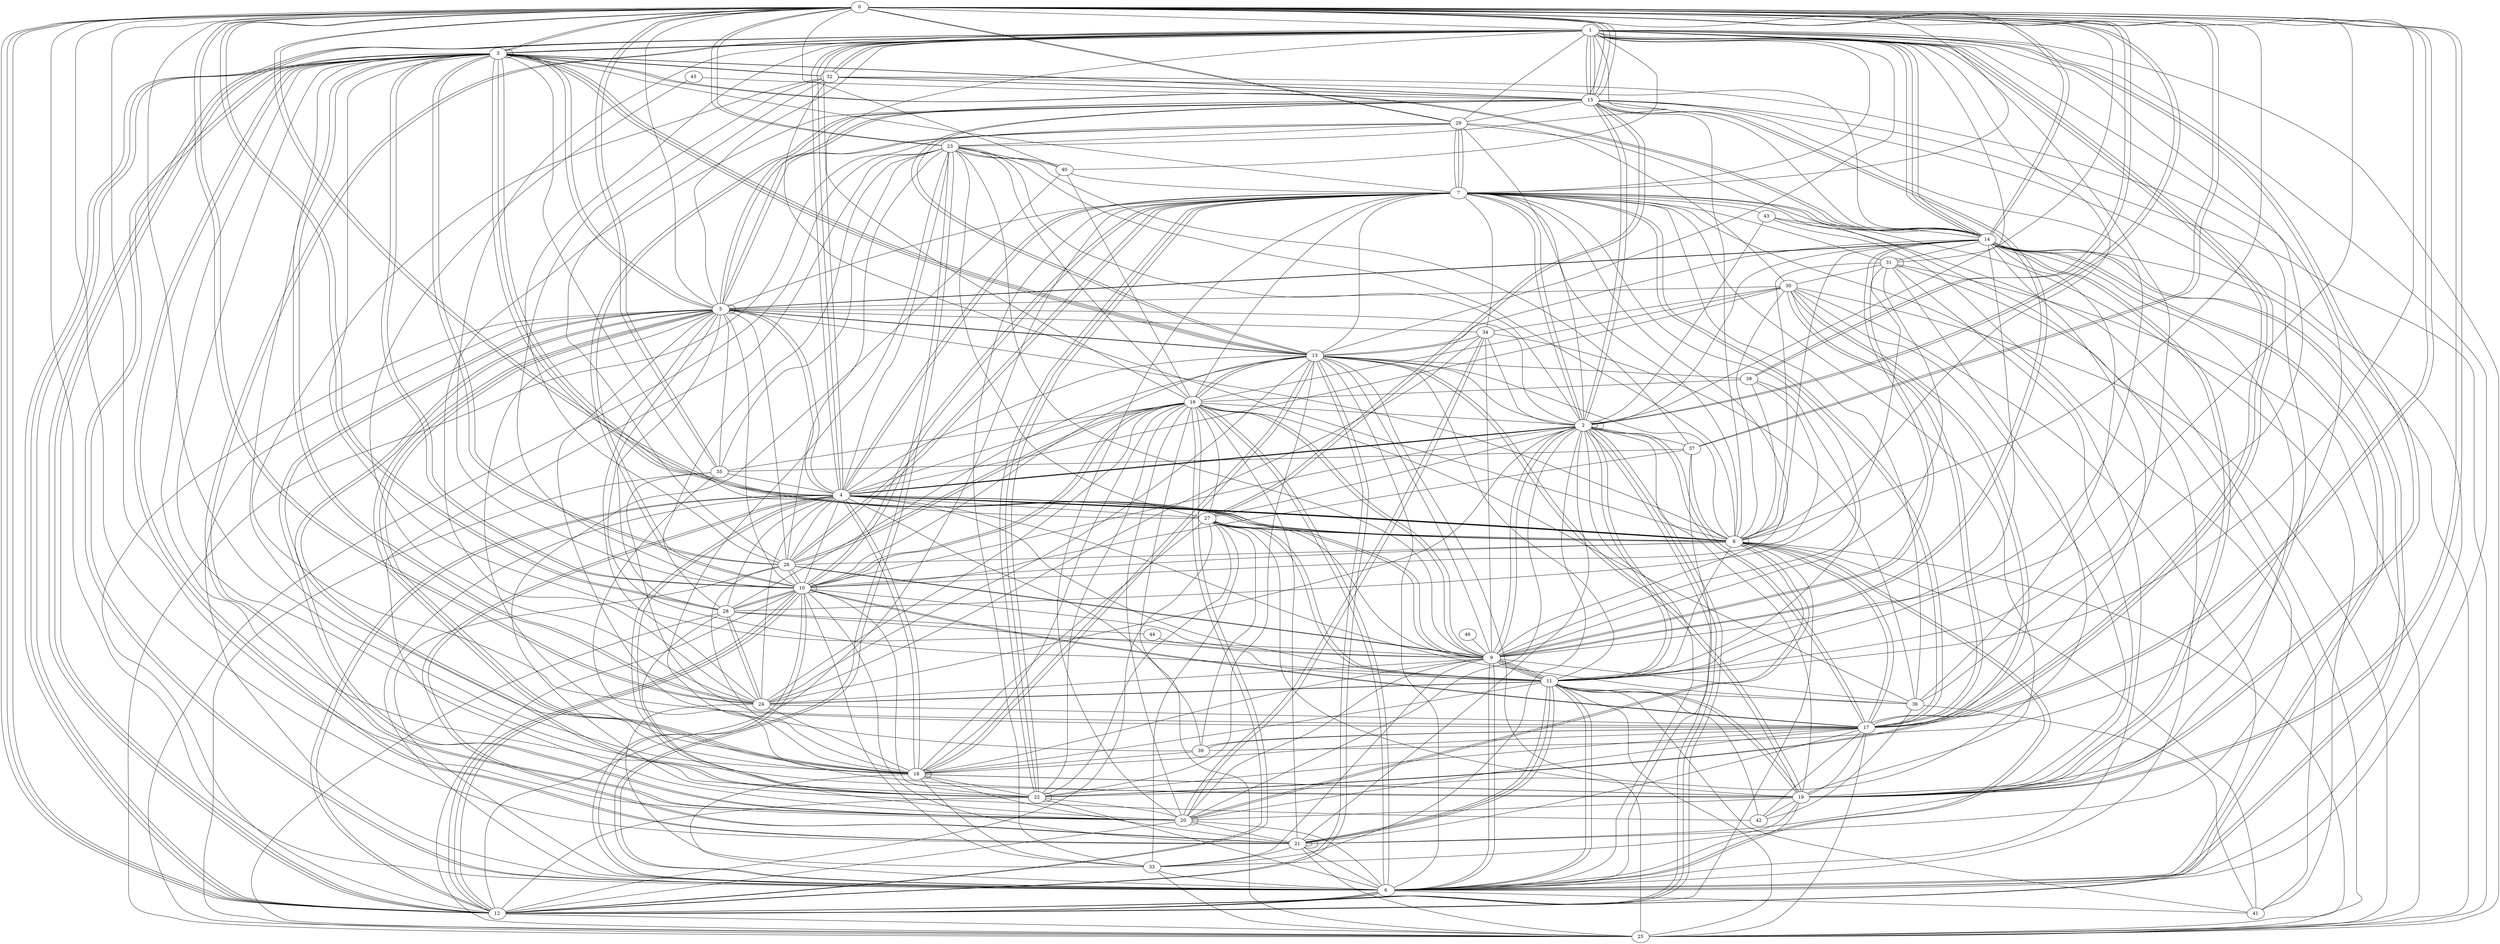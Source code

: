 graph G {
0;
1;
2;
3;
4;
5;
6;
7;
8;
9;
10;
11;
12;
13;
14;
15;
16;
17;
18;
19;
20;
21;
22;
23;
24;
25;
26;
27;
28;
29;
30;
31;
32;
33;
34;
35;
36;
37;
38;
39;
40;
41;
42;
43;
44;
45;
46;
4--23 ;
20--34 ;
37--0 ;
30--17 ;
15--2 ;
4--22 ;
6--12 ;
4--22 ;
13--38 ;
0--5 ;
14--12 ;
6--41 ;
23--1 ;
17--1 ;
19--33 ;
27--12 ;
22--20 ;
25--23 ;
0--8 ;
8--20 ;
5--18 ;
1--15 ;
3--21 ;
12--5 ;
24--4 ;
17--32 ;
5--5 ;
10--15 ;
8--1 ;
4--9 ;
7--10 ;
28--11 ;
35--4 ;
13--1 ;
42--40 ;
27--11 ;
15--8 ;
17--2 ;
10--28 ;
7--1 ;
1--6 ;
45--24 ;
0--40 ;
39--5 ;
22--12 ;
18--26 ;
18--19 ;
32--14 ;
36--7 ;
33--10 ;
5--22 ;
22--3 ;
19--13 ;
7--22 ;
11--6 ;
12--10 ;
5--14 ;
5--7 ;
16--12 ;
18--5 ;
21--33 ;
12--0 ;
39--27 ;
12--7 ;
31--22 ;
17--2 ;
38--9 ;
36--14 ;
28--44 ;
2--37 ;
26--4 ;
2--34 ;
10--28 ;
26--16 ;
21--17 ;
12--20 ;
29--1 ;
19--32 ;
6--9 ;
15--3 ;
2--19 ;
30--25 ;
15--1 ;
6--23 ;
6--4 ;
9--26 ;
26--32 ;
23--2 ;
8--6 ;
0--14 ;
2--11 ;
6--21 ;
1--14 ;
2--12 ;
22--5 ;
1--32 ;
0--11 ;
21--10 ;
18--4 ;
14--9 ;
2--2 ;
15--13 ;
23--28 ;
31--28 ;
21--4 ;
17--39 ;
7--2 ;
6--3 ;
8--17 ;
3--13 ;
0--6 ;
2--1 ;
1--16 ;
36--4 ;
25--15 ;
3--14 ;
25--1 ;
16--26 ;
4--10 ;
6--2 ;
12--4 ;
1--20 ;
19--7 ;
42--11 ;
13--16 ;
11--6 ;
25--17 ;
7--31 ;
18--4 ;
24--11 ;
16--9 ;
9--2 ;
6--3 ;
1--19 ;
13--5 ;
37--6 ;
16--36 ;
23--35 ;
7--2 ;
17--8 ;
16--25 ;
17--1 ;
15--24 ;
10--6 ;
14--25 ;
5--34 ;
25--31 ;
21--21 ;
23--0 ;
33--6 ;
19--20 ;
11--9 ;
15--5 ;
8--26 ;
26--1 ;
18--21 ;
10--1 ;
33--9 ;
10--32 ;
9--34 ;
5--18 ;
14--3 ;
45--15 ;
16--35 ;
6--5 ;
9--3 ;
3--19 ;
1--20 ;
10--12 ;
1--14 ;
13--5 ;
3--8 ;
8--4 ;
0--35 ;
19--14 ;
11--15 ;
22--16 ;
19--14 ;
38--8 ;
13--22 ;
24--9 ;
7--8 ;
5--29 ;
18--27 ;
8--12 ;
29--7 ;
12--3 ;
10--15 ;
27--22 ;
46--9 ;
0--2 ;
43--25 ;
38--0 ;
1--40 ;
21--25 ;
6--20 ;
7--34 ;
11--19 ;
12--25 ;
41--8 ;
0--1 ;
18--35 ;
23--16 ;
14--31 ;
21--11 ;
2--15 ;
4--9 ;
3--12 ;
21--3 ;
21--16 ;
4--21 ;
29--5 ;
3--7 ;
20--7 ;
21--21 ;
5--3 ;
3--24 ;
24--0 ;
12--1 ;
20--20 ;
31--19 ;
8--20 ;
1--3 ;
27--8 ;
8--10 ;
9--14 ;
10--22 ;
15--27 ;
18--18 ;
5--8 ;
33--18 ;
0--38 ;
35--5 ;
6--13 ;
8--4 ;
18--22 ;
0--15 ;
4--1 ;
4--2 ;
12--3 ;
4--1 ;
44--9 ;
1--12 ;
28--13 ;
19--30 ;
35--17 ;
25--35 ;
11--7 ;
12--0 ;
11--4 ;
25--13 ;
16--18 ;
0--20 ;
9--11 ;
7--17 ;
15--5 ;
20--21 ;
9--16 ;
1--17 ;
19--42 ;
36--41 ;
26--3 ;
20--5 ;
17--22 ;
13--11 ;
3--8 ;
21--11 ;
3--24 ;
22--30 ;
23--6 ;
15--9 ;
34--20 ;
36--1 ;
10--7 ;
32--15 ;
4--5 ;
19--6 ;
11--24 ;
14--17 ;
2--4 ;
8--32 ;
6--12 ;
11--41 ;
13--15 ;
7--17 ;
30--5 ;
12--6 ;
43--14 ;
5--4 ;
37--8 ;
20--28 ;
13--12 ;
20--9 ;
7--14 ;
10--3 ;
4--2 ;
27--11 ;
10--10 ;
5--20 ;
22--30 ;
23--9 ;
17--0 ;
26--5 ;
29--23 ;
12--4 ;
8--14 ;
25--8 ;
1--3 ;
33--24 ;
27--33 ;
10--16 ;
18--6 ;
12--0 ;
25--10 ;
15--3 ;
0--18 ;
27--15 ;
8--11 ;
14--7 ;
2--27 ;
2--12 ;
9--13 ;
25--29 ;
24--34 ;
3--10 ;
17--20 ;
0--2 ;
15--29 ;
13--16 ;
17--0 ;
18--24 ;
1--32 ;
26--7 ;
17--42 ;
9--10 ;
14--5 ;
14--11 ;
6--30 ;
9--11 ;
34--36 ;
7--0 ;
27--19 ;
16--12 ;
5--1 ;
9--0 ;
3--8 ;
2--20 ;
0--15 ;
2--12 ;
36--42 ;
13--3 ;
21--0 ;
2--10 ;
0--29 ;
2--2 ;
10--17 ;
2--33 ;
24--17 ;
16--6 ;
17--19 ;
8--4 ;
18--13 ;
1--19 ;
7--22 ;
29--7 ;
34--30 ;
25--11 ;
26--10 ;
18--11 ;
7--43 ;
23--40 ;
0--24 ;
37--23 ;
11--36 ;
5--19 ;
0--23 ;
18--9 ;
3--32 ;
38--16 ;
2--5 ;
40--7 ;
28--4 ;
39--17 ;
20--16 ;
17--10 ;
30--29 ;
13--3 ;
13--4 ;
16--27 ;
11--5 ;
3--18 ;
2--21 ;
0--3 ;
31--9 ;
20--23 ;
8--13 ;
7--29 ;
26--9 ;
16--24 ;
0--37 ;
1--15 ;
13--24 ;
19--0 ;
3--0 ;
11--2 ;
3--3 ;
7--9 ;
1--39 ;
4--0 ;
25--28 ;
31--31 ;
39--18 ;
15--9 ;
19--0 ;
0--35 ;
14--12 ;
7--4 ;
5--10 ;
10--13 ;
4--30 ;
9--27 ;
7--22 ;
24--28 ;
13--2 ;
0--28 ;
6--26 ;
4--27 ;
28--24 ;
3--27 ;
0--14 ;
28--5 ;
36--9 ;
8--6 ;
5--24 ;
4--1 ;
12--10 ;
11--24 ;
18--17 ;
23--27 ;
2--14 ;
7--13 ;
29--2 ;
11--9 ;
6--16 ;
8--8 ;
15--14 ;
13--18 ;
29--6 ;
31--30 ;
4--0 ;
8--31 ;
2--43 ;
16--2 ;
37--10 ;
10--16 ;
13--19 ;
31--21 ;
22--22 ;
14--13 ;
6--7 ;
23--18 ;
10--26 ;
40--23 ;
14--6 ;
2--9 ;
33--25 ;
21--11 ;
5--3 ;
27--8 ;
18--19 ;
37--35 ;
0--29 ;
1--14 ;
34--13 ;
22--6 ;
23--8 ;
43--41 ;
12--13 ;
17--30 ;
40--16 ;
32--15 ;
41--7 ;
26--23 ;
11--19 ;
26--3 ;
11--1 ;
10--38 ;
2--24 ;
7--4 ;
6--15 ;
0--15 ;
6--10 ;
39--4 ;
16--4 ;
21--14 ;
7--16 ;
8--30 ;
3--1 ;
31--0 ;
33--7 ;
32--3 ;
26--7 ;
16--30 ;
12--1 ;
0--28 ;
14--6 ;
8--4 ;
9--6 ;
}
